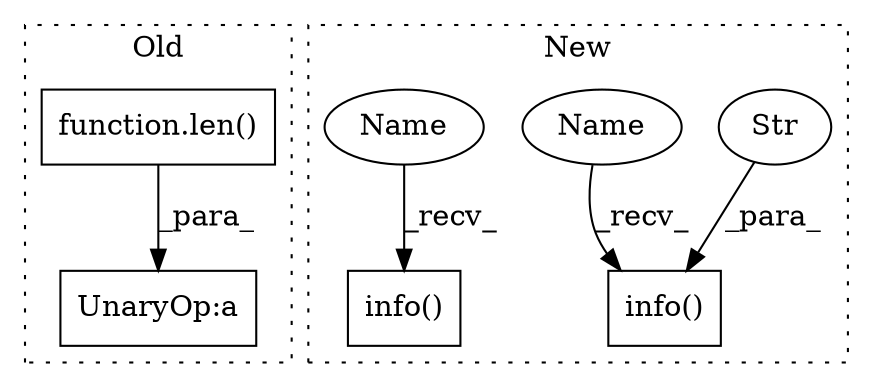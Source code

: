 digraph G {
subgraph cluster0 {
1 [label="function.len()" a="75" s="2173,2205" l="4,1" shape="box"];
5 [label="UnaryOp:a" a="61" s="2169" l="37" shape="box"];
label = "Old";
style="dotted";
}
subgraph cluster1 {
2 [label="info()" a="75" s="2363,2411" l="12,1" shape="box"];
3 [label="Str" a="66" s="2375" l="36" shape="ellipse"];
4 [label="info()" a="75" s="2662,2713" l="12,1" shape="box"];
6 [label="Name" a="87" s="2363" l="6" shape="ellipse"];
7 [label="Name" a="87" s="2662" l="6" shape="ellipse"];
label = "New";
style="dotted";
}
1 -> 5 [label="_para_"];
3 -> 2 [label="_para_"];
6 -> 2 [label="_recv_"];
7 -> 4 [label="_recv_"];
}